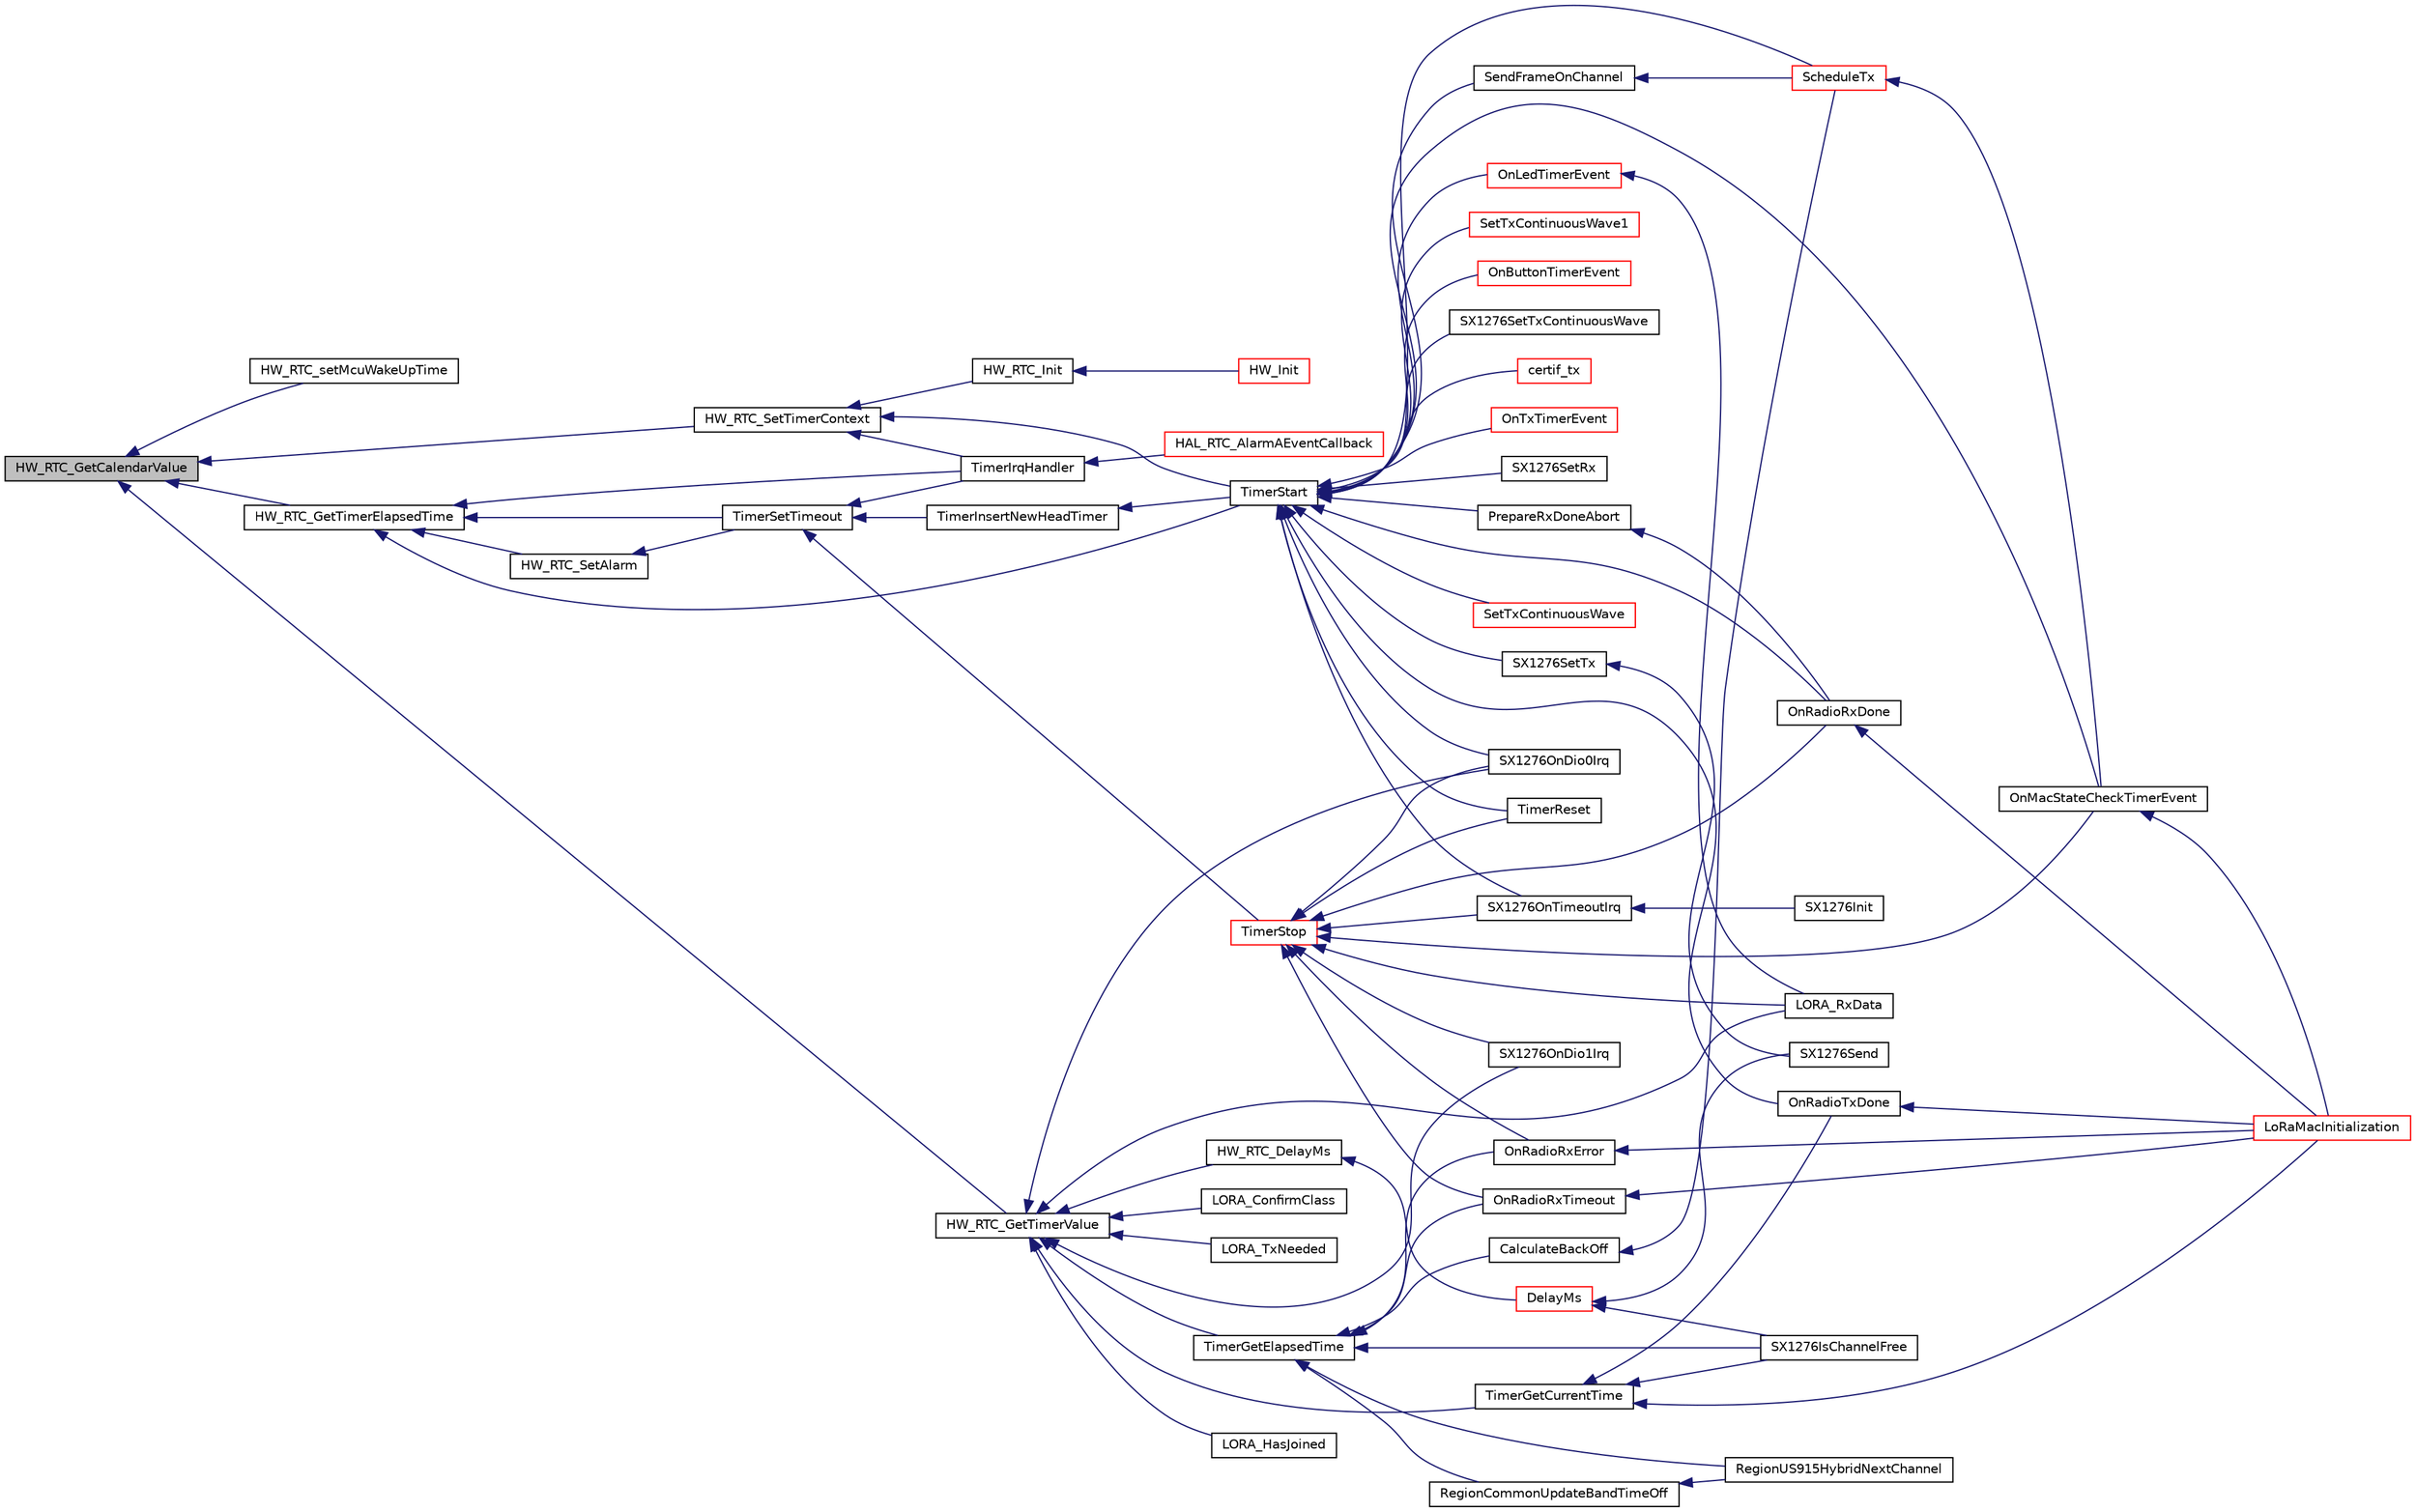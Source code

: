 digraph "HW_RTC_GetCalendarValue"
{
  edge [fontname="Helvetica",fontsize="10",labelfontname="Helvetica",labelfontsize="10"];
  node [fontname="Helvetica",fontsize="10",shape=record];
  rankdir="LR";
  Node15 [label="HW_RTC_GetCalendarValue",height=0.2,width=0.4,color="black", fillcolor="grey75", style="filled", fontcolor="black"];
  Node15 -> Node16 [dir="back",color="midnightblue",fontsize="10",style="solid"];
  Node16 [label="HW_RTC_setMcuWakeUpTime",height=0.2,width=0.4,color="black", fillcolor="white", style="filled",URL="$group___lory_s_d_k___r_t_c___functions.html#ga3039d2d62291e76e72912133676433fd",tooltip="calculates the wake up time between wake up and mcu start "];
  Node15 -> Node17 [dir="back",color="midnightblue",fontsize="10",style="solid"];
  Node17 [label="HW_RTC_GetTimerElapsedTime",height=0.2,width=0.4,color="black", fillcolor="white", style="filled",URL="$group___lory_s_d_k___r_t_c___functions.html#ga7961116aa831950b62a413ecbbcfb02a",tooltip="Get the RTC timer elapsed time since the last Alarm was set "];
  Node17 -> Node18 [dir="back",color="midnightblue",fontsize="10",style="solid"];
  Node18 [label="TimerStart",height=0.2,width=0.4,color="black", fillcolor="white", style="filled",URL="$time_server_8h.html#acd2c1f05aa1976f3bbedd389c8710a78",tooltip="Starts and adds the timer object to the list of timer events "];
  Node18 -> Node19 [dir="back",color="midnightblue",fontsize="10",style="solid"];
  Node19 [label="SX1276SetRx",height=0.2,width=0.4,color="black", fillcolor="white", style="filled",URL="$sx1276_8h.html#a8c2df9351fbde83379717dc6f76e5c11",tooltip="Sets the radio in reception mode for the given time "];
  Node18 -> Node20 [dir="back",color="midnightblue",fontsize="10",style="solid"];
  Node20 [label="SX1276SetTx",height=0.2,width=0.4,color="black", fillcolor="white", style="filled",URL="$sx1276_8c.html#a4aea9f6f1070dfd4e4b73bb5ddc1fe38",tooltip="Sets the SX1276 in transmission mode for the given time "];
  Node20 -> Node21 [dir="back",color="midnightblue",fontsize="10",style="solid"];
  Node21 [label="SX1276Send",height=0.2,width=0.4,color="black", fillcolor="white", style="filled",URL="$sx1276_8h.html#a901a3dcdbf26005e0f3f2def3e3d83b3",tooltip="Sends the buffer of size. Prepares the packet to be sent and sets the radio in transmission ..."];
  Node18 -> Node22 [dir="back",color="midnightblue",fontsize="10",style="solid"];
  Node22 [label="SX1276SetTxContinuousWave",height=0.2,width=0.4,color="black", fillcolor="white", style="filled",URL="$sx1276_8h.html#ac77895b054eb64df0ee2fa97061efae8",tooltip="Sets the radio in continuous wave transmission mode "];
  Node18 -> Node23 [dir="back",color="midnightblue",fontsize="10",style="solid"];
  Node23 [label="SX1276OnTimeoutIrq",height=0.2,width=0.4,color="black", fillcolor="white", style="filled",URL="$sx1276_8c.html#a3eda1c409a0269313a079389593d75cb",tooltip="Tx & Rx timeout timer callback "];
  Node23 -> Node24 [dir="back",color="midnightblue",fontsize="10",style="solid"];
  Node24 [label="SX1276Init",height=0.2,width=0.4,color="black", fillcolor="white", style="filled",URL="$sx1276_8h.html#a19a9ddff3f878b85e42c7571485fe3c8",tooltip="Initializes the radio "];
  Node18 -> Node25 [dir="back",color="midnightblue",fontsize="10",style="solid"];
  Node25 [label="SX1276OnDio0Irq",height=0.2,width=0.4,color="black", fillcolor="white", style="filled",URL="$sx1276_8c.html#a51cff5becabc1485224d53133f99e0e4",tooltip="DIO 0 IRQ callback "];
  Node18 -> Node26 [dir="back",color="midnightblue",fontsize="10",style="solid"];
  Node26 [label="certif_tx",height=0.2,width=0.4,color="red", fillcolor="white", style="filled",URL="$lora-test_8c.html#a735361add977554215fd3e1e70b74760"];
  Node18 -> Node32 [dir="back",color="midnightblue",fontsize="10",style="solid"];
  Node32 [label="OnRadioTxDone",height=0.2,width=0.4,color="black", fillcolor="white", style="filled",URL="$_lo_ra_mac_8c.html#ac87ba7b0231ab8e90b130849e3dee4be",tooltip="Function to be executed on Radio Tx Done event "];
  Node32 -> Node33 [dir="back",color="midnightblue",fontsize="10",style="solid"];
  Node33 [label="LoRaMacInitialization",height=0.2,width=0.4,color="red", fillcolor="white", style="filled",URL="$group___l_o_r_a_m_a_c.html#ga7ca445cf825e45999810b3991273eba5",tooltip="LoRaMAC layer initialization "];
  Node18 -> Node34 [dir="back",color="midnightblue",fontsize="10",style="solid"];
  Node34 [label="PrepareRxDoneAbort",height=0.2,width=0.4,color="black", fillcolor="white", style="filled",URL="$_lo_ra_mac_8c.html#a420f8e89407bab48414b1058d8071c97",tooltip="This function prepares the MAC to abort the execution of function OnRadioRxDone in case of a receptio..."];
  Node34 -> Node35 [dir="back",color="midnightblue",fontsize="10",style="solid"];
  Node35 [label="OnRadioRxDone",height=0.2,width=0.4,color="black", fillcolor="white", style="filled",URL="$_lo_ra_mac_8c.html#a34d9307ff02304a070ade799731ae0ed",tooltip="Function to be executed on Radio Rx Done event "];
  Node35 -> Node33 [dir="back",color="midnightblue",fontsize="10",style="solid"];
  Node18 -> Node35 [dir="back",color="midnightblue",fontsize="10",style="solid"];
  Node18 -> Node36 [dir="back",color="midnightblue",fontsize="10",style="solid"];
  Node36 [label="OnMacStateCheckTimerEvent",height=0.2,width=0.4,color="black", fillcolor="white", style="filled",URL="$_lo_ra_mac_8c.html#a3f66ff4ffb45c3be2a603fec651da617",tooltip="Function executed on Resend Frame timer event. "];
  Node36 -> Node33 [dir="back",color="midnightblue",fontsize="10",style="solid"];
  Node18 -> Node37 [dir="back",color="midnightblue",fontsize="10",style="solid"];
  Node37 [label="ScheduleTx",height=0.2,width=0.4,color="red", fillcolor="white", style="filled",URL="$_lo_ra_mac_8c.html#afac9f47df560a2c63ebe868fcf531716"];
  Node37 -> Node36 [dir="back",color="midnightblue",fontsize="10",style="solid"];
  Node18 -> Node49 [dir="back",color="midnightblue",fontsize="10",style="solid"];
  Node49 [label="SendFrameOnChannel",height=0.2,width=0.4,color="black", fillcolor="white", style="filled",URL="$_lo_ra_mac_8c.html#a2a974677f0401e2575148082667331de",tooltip="LoRaMAC layer prepared frame buffer transmission with channel specification "];
  Node49 -> Node37 [dir="back",color="midnightblue",fontsize="10",style="solid"];
  Node18 -> Node50 [dir="back",color="midnightblue",fontsize="10",style="solid"];
  Node50 [label="SetTxContinuousWave",height=0.2,width=0.4,color="red", fillcolor="white", style="filled",URL="$_lo_ra_mac_8c.html#a6a476e328faedf4544aa63adf40f931e",tooltip="Sets the radio in continuous transmission mode "];
  Node18 -> Node51 [dir="back",color="midnightblue",fontsize="10",style="solid"];
  Node51 [label="SetTxContinuousWave1",height=0.2,width=0.4,color="red", fillcolor="white", style="filled",URL="$_lo_ra_mac_8c.html#a1974034d3a6ef2a0c38f4f853cfb62fb",tooltip="Sets the radio in continuous transmission mode "];
  Node18 -> Node52 [dir="back",color="midnightblue",fontsize="10",style="solid"];
  Node52 [label="TimerReset",height=0.2,width=0.4,color="black", fillcolor="white", style="filled",URL="$time_server_8h.html#a7fbd64c53ec871110fabc5b14f212904",tooltip="Resets the timer object "];
  Node18 -> Node53 [dir="back",color="midnightblue",fontsize="10",style="solid"];
  Node53 [label="OnButtonTimerEvent",height=0.2,width=0.4,color="red", fillcolor="white", style="filled",URL="$main_8c.html#af27dc6b9241a921349087a139ca57d1e"];
  Node18 -> Node54 [dir="back",color="midnightblue",fontsize="10",style="solid"];
  Node54 [label="OnLedTimerEvent",height=0.2,width=0.4,color="red", fillcolor="white", style="filled",URL="$main_8c.html#a57a758d5054f3e0648c080c33f5384c6"];
  Node54 -> Node55 [dir="back",color="midnightblue",fontsize="10",style="solid"];
  Node55 [label="LORA_RxData",height=0.2,width=0.4,color="black", fillcolor="white", style="filled",URL="$main_8c.html#af9b5cc17bd270c1734e3e6465b75f86f"];
  Node18 -> Node44 [dir="back",color="midnightblue",fontsize="10",style="solid"];
  Node44 [label="OnTxTimerEvent",height=0.2,width=0.4,color="red", fillcolor="white", style="filled",URL="$main_8c.html#aa660732a6ebc018e235409094d603160"];
  Node17 -> Node56 [dir="back",color="midnightblue",fontsize="10",style="solid"];
  Node56 [label="TimerIrqHandler",height=0.2,width=0.4,color="black", fillcolor="white", style="filled",URL="$time_server_8h.html#a742ab8d86db201a8b5d900ce8e27cf90",tooltip="Timer IRQ event handler "];
  Node56 -> Node57 [dir="back",color="midnightblue",fontsize="10",style="solid"];
  Node57 [label="HAL_RTC_AlarmAEventCallback",height=0.2,width=0.4,color="red", fillcolor="white", style="filled",URL="$stm32l1xx__hal__msp_8c.html#a11aeff83fd498cddbed3bcddcf017e0a",tooltip="Alarm A callback. "];
  Node17 -> Node60 [dir="back",color="midnightblue",fontsize="10",style="solid"];
  Node60 [label="TimerSetTimeout",height=0.2,width=0.4,color="black", fillcolor="white", style="filled",URL="$time_server_8c.html#af90925c5246bd6bbc2863d08d4cca3a9",tooltip="Sets a timeout with the duration \"timestamp\" "];
  Node60 -> Node61 [dir="back",color="midnightblue",fontsize="10",style="solid"];
  Node61 [label="TimerInsertNewHeadTimer",height=0.2,width=0.4,color="black", fillcolor="white", style="filled",URL="$time_server_8c.html#abeff03f3b0a3356be8c833bb93d24458",tooltip="Adds or replace the head timer of the list. "];
  Node61 -> Node18 [dir="back",color="midnightblue",fontsize="10",style="solid"];
  Node60 -> Node56 [dir="back",color="midnightblue",fontsize="10",style="solid"];
  Node60 -> Node62 [dir="back",color="midnightblue",fontsize="10",style="solid"];
  Node62 [label="TimerStop",height=0.2,width=0.4,color="red", fillcolor="white", style="filled",URL="$time_server_8h.html#a8ae899c4e8a9abf49d825d6959aa6bcb",tooltip="Stops and removes the timer object from the list of timer events "];
  Node62 -> Node23 [dir="back",color="midnightblue",fontsize="10",style="solid"];
  Node62 -> Node25 [dir="back",color="midnightblue",fontsize="10",style="solid"];
  Node62 -> Node72 [dir="back",color="midnightblue",fontsize="10",style="solid"];
  Node72 [label="SX1276OnDio1Irq",height=0.2,width=0.4,color="black", fillcolor="white", style="filled",URL="$sx1276_8c.html#a9b73d7de11f1d4325b0780938d6328fe",tooltip="DIO 1 IRQ callback "];
  Node62 -> Node35 [dir="back",color="midnightblue",fontsize="10",style="solid"];
  Node62 -> Node74 [dir="back",color="midnightblue",fontsize="10",style="solid"];
  Node74 [label="OnRadioRxError",height=0.2,width=0.4,color="black", fillcolor="white", style="filled",URL="$_lo_ra_mac_8c.html#a414d6e1b6ffc2d8b5dfe2621a9c35ca5",tooltip="Function executed on Radio Rx error event "];
  Node74 -> Node33 [dir="back",color="midnightblue",fontsize="10",style="solid"];
  Node62 -> Node75 [dir="back",color="midnightblue",fontsize="10",style="solid"];
  Node75 [label="OnRadioRxTimeout",height=0.2,width=0.4,color="black", fillcolor="white", style="filled",URL="$_lo_ra_mac_8c.html#a4aa0011eefde1209939b3736fb62fbd1",tooltip="Function executed on Radio Rx Timeout event "];
  Node75 -> Node33 [dir="back",color="midnightblue",fontsize="10",style="solid"];
  Node62 -> Node36 [dir="back",color="midnightblue",fontsize="10",style="solid"];
  Node62 -> Node52 [dir="back",color="midnightblue",fontsize="10",style="solid"];
  Node62 -> Node55 [dir="back",color="midnightblue",fontsize="10",style="solid"];
  Node17 -> Node86 [dir="back",color="midnightblue",fontsize="10",style="solid"];
  Node86 [label="HW_RTC_SetAlarm",height=0.2,width=0.4,color="black", fillcolor="white", style="filled",URL="$group___lory_s_d_k___r_t_c___functions.html#ga09cec56d54c13de658fafdd003390771",tooltip="Set the alarm "];
  Node86 -> Node60 [dir="back",color="midnightblue",fontsize="10",style="solid"];
  Node15 -> Node87 [dir="back",color="midnightblue",fontsize="10",style="solid"];
  Node87 [label="HW_RTC_GetTimerValue",height=0.2,width=0.4,color="black", fillcolor="white", style="filled",URL="$group___lory_s_d_k___r_t_c___functions.html#gad0d80bf1ac3a9704f4b4b9d672f38daa",tooltip="Get the RTC timer value "];
  Node87 -> Node25 [dir="back",color="midnightblue",fontsize="10",style="solid"];
  Node87 -> Node72 [dir="back",color="midnightblue",fontsize="10",style="solid"];
  Node87 -> Node88 [dir="back",color="midnightblue",fontsize="10",style="solid"];
  Node88 [label="TimerGetCurrentTime",height=0.2,width=0.4,color="black", fillcolor="white", style="filled",URL="$time_server_8h.html#a2b801c1a13b71247424701f9a034f7ca",tooltip="Read the current time "];
  Node88 -> Node64 [dir="back",color="midnightblue",fontsize="10",style="solid"];
  Node64 [label="SX1276IsChannelFree",height=0.2,width=0.4,color="black", fillcolor="white", style="filled",URL="$sx1276_8h.html#a29f26f7258f8fcd5c27800295639d7c7",tooltip="Checks if the channel is free for the given time "];
  Node88 -> Node32 [dir="back",color="midnightblue",fontsize="10",style="solid"];
  Node88 -> Node33 [dir="back",color="midnightblue",fontsize="10",style="solid"];
  Node87 -> Node89 [dir="back",color="midnightblue",fontsize="10",style="solid"];
  Node89 [label="TimerGetElapsedTime",height=0.2,width=0.4,color="black", fillcolor="white", style="filled",URL="$time_server_8h.html#a089138b11985528a8a02147e3209f181",tooltip="Return the Time elapsed since a fix moment in Time "];
  Node89 -> Node64 [dir="back",color="midnightblue",fontsize="10",style="solid"];
  Node89 -> Node74 [dir="back",color="midnightblue",fontsize="10",style="solid"];
  Node89 -> Node75 [dir="back",color="midnightblue",fontsize="10",style="solid"];
  Node89 -> Node90 [dir="back",color="midnightblue",fontsize="10",style="solid"];
  Node90 [label="CalculateBackOff",height=0.2,width=0.4,color="black", fillcolor="white", style="filled",URL="$_lo_ra_mac_8c.html#ab13ebc898e6d4ecbb3deb43bf12e22cf"];
  Node90 -> Node37 [dir="back",color="midnightblue",fontsize="10",style="solid"];
  Node89 -> Node91 [dir="back",color="midnightblue",fontsize="10",style="solid"];
  Node91 [label="RegionCommonUpdateBandTimeOff",height=0.2,width=0.4,color="black", fillcolor="white", style="filled",URL="$group___r_e_g_i_o_n_c_o_m_m_o_n.html#ga2e26fe6b49ca26edf7052eadd7f18b3a",tooltip="Updates the time-offs of the bands. This is a generic function and valid for all regions. "];
  Node91 -> Node92 [dir="back",color="midnightblue",fontsize="10",style="solid"];
  Node92 [label="RegionUS915HybridNextChannel",height=0.2,width=0.4,color="black", fillcolor="white", style="filled",URL="$group___r_e_g_i_o_n_u_s915_h_y_b.html#gae74c05f827a9ed78b0ec0cacdec45f28",tooltip="Searches and set the next random available channel "];
  Node89 -> Node92 [dir="back",color="midnightblue",fontsize="10",style="solid"];
  Node87 -> Node93 [dir="back",color="midnightblue",fontsize="10",style="solid"];
  Node93 [label="HW_RTC_DelayMs",height=0.2,width=0.4,color="black", fillcolor="white", style="filled",URL="$group___lory_s_d_k___r_t_c___functions.html#gadad8cbf36cbe8a65bc1c70109146e307",tooltip="a delay of delay ms by polling RTC "];
  Node93 -> Node94 [dir="back",color="midnightblue",fontsize="10",style="solid"];
  Node94 [label="DelayMs",height=0.2,width=0.4,color="red", fillcolor="white", style="filled",URL="$delay_8h.html#ae3a1c1a7a5024cf50a2e8672927f40cc"];
  Node94 -> Node64 [dir="back",color="midnightblue",fontsize="10",style="solid"];
  Node94 -> Node21 [dir="back",color="midnightblue",fontsize="10",style="solid"];
  Node87 -> Node82 [dir="back",color="midnightblue",fontsize="10",style="solid"];
  Node82 [label="LORA_HasJoined",height=0.2,width=0.4,color="black", fillcolor="white", style="filled",URL="$main_8c.html#a99d2e29a61a6f7dda81e6afcf4f35715"];
  Node87 -> Node55 [dir="back",color="midnightblue",fontsize="10",style="solid"];
  Node87 -> Node47 [dir="back",color="midnightblue",fontsize="10",style="solid"];
  Node47 [label="LORA_ConfirmClass",height=0.2,width=0.4,color="black", fillcolor="white", style="filled",URL="$main_8c.html#abf14859b334f10d0a38ee8489bee4bc1"];
  Node87 -> Node48 [dir="back",color="midnightblue",fontsize="10",style="solid"];
  Node48 [label="LORA_TxNeeded",height=0.2,width=0.4,color="black", fillcolor="white", style="filled",URL="$main_8c.html#a0bc8d6aec6bbd336bb8fd19cedd8a8b3"];
  Node15 -> Node98 [dir="back",color="midnightblue",fontsize="10",style="solid"];
  Node98 [label="HW_RTC_SetTimerContext",height=0.2,width=0.4,color="black", fillcolor="white", style="filled",URL="$group___lory_s_d_k___r_t_c___functions.html#gad0a54228cfe8473d90b901ebd76de1d5",tooltip="set Time Reference set also the RTC_DateStruct and RTC_TimeStruct "];
  Node98 -> Node18 [dir="back",color="midnightblue",fontsize="10",style="solid"];
  Node98 -> Node56 [dir="back",color="midnightblue",fontsize="10",style="solid"];
  Node98 -> Node99 [dir="back",color="midnightblue",fontsize="10",style="solid"];
  Node99 [label="HW_RTC_Init",height=0.2,width=0.4,color="black", fillcolor="white", style="filled",URL="$group___lory_s_d_k___r_t_c___functions.html#ga3021a4a33084812668411847ec35d71d",tooltip="Initializes the RTC timer "];
  Node99 -> Node100 [dir="back",color="midnightblue",fontsize="10",style="solid"];
  Node100 [label="HW_Init",height=0.2,width=0.4,color="red", fillcolor="white", style="filled",URL="$hw_8c.html#a40660973b9d57d78bc7e6e56a7a1bf42",tooltip="This function initializes the hardware "];
}
